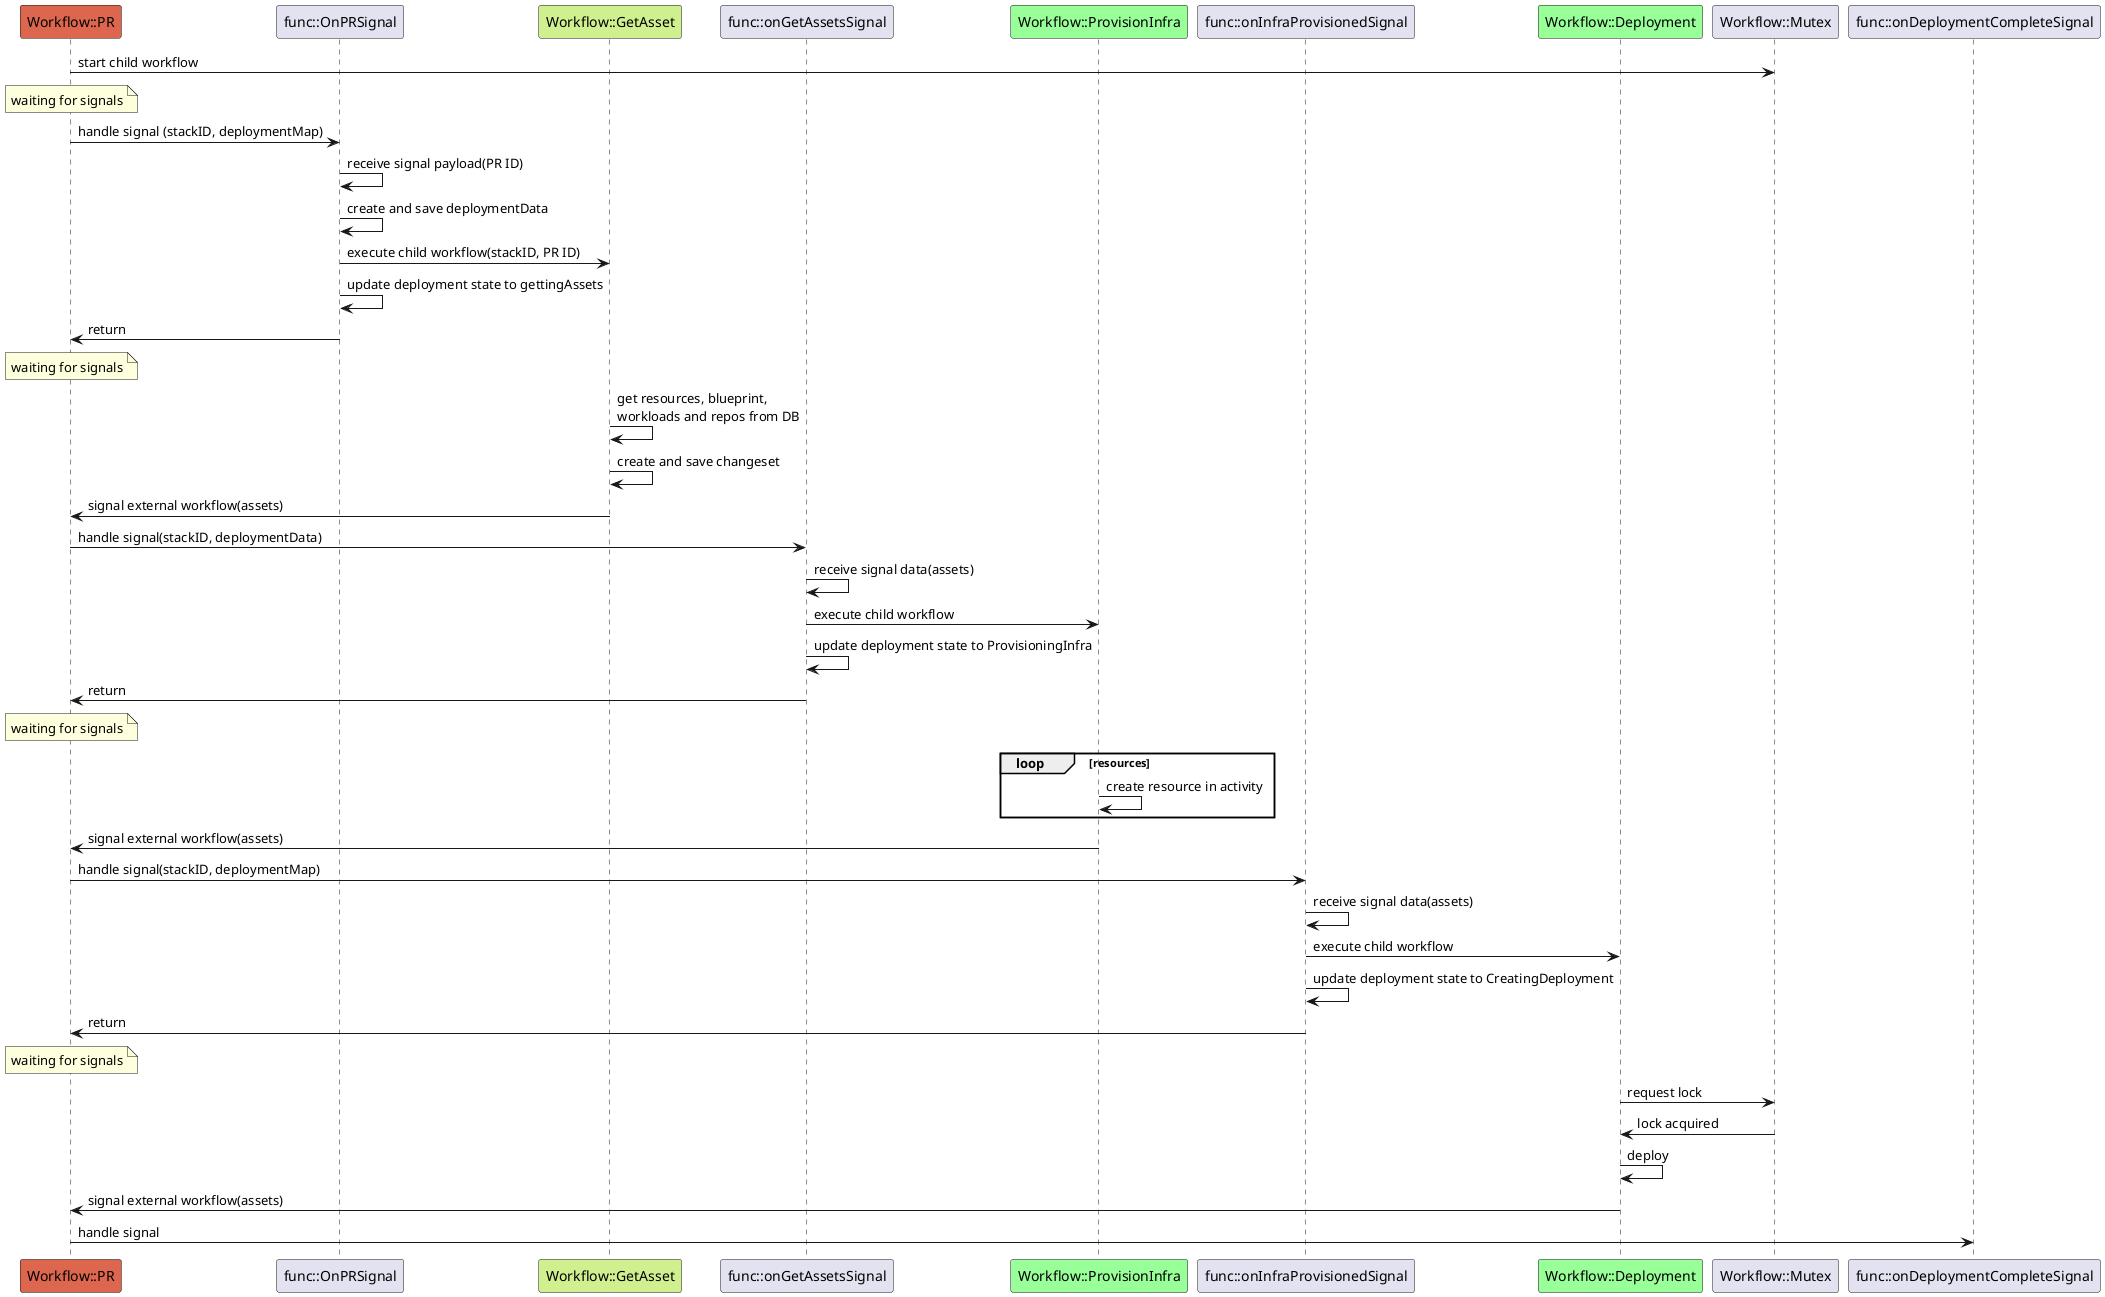 @startuml GitOps

participant "Workflow::PR" as pr #DC674E
participant "func::OnPRSignal" as spr
participant "Workflow::GetAsset" as ga #D0F090
participant "func::onGetAssetsSignal" as sga
participant "Workflow::ProvisionInfra" as pi #99FF99
participant "func::onInfraProvisionedSignal" as sip
participant "Workflow::Deployment" as d #99FF99
participant "Workflow::Mutex" as mw
participant "func::onDeploymentCompleteSignal" as sdc


pr -> mw: start child workflow
note over pr: waiting for signals

pr-> spr: handle signal (stackID, deploymentMap)
spr->spr: receive signal payload(PR ID)
spr->spr: create and save deploymentData
spr->ga: execute child workflow(stackID, PR ID)
spr->spr: update deployment state to gettingAssets
spr -> pr: return
note over pr: waiting for signals

ga-> ga: get resources, blueprint, \nworkloads and repos from DB
ga->ga: create and save changeset
ga->pr: signal external workflow(assets)

pr->sga: handle signal(stackID, deploymentData)
sga->sga: receive signal data(assets)
sga->pi: execute child workflow
sga->sga: update deployment state to ProvisioningInfra
sga->pr :return
note over pr: waiting for signals

loop resources 
    pi -> pi: create resource in activity
    end
pi->pr: signal external workflow(assets)

pr->sip: handle signal(stackID, deploymentMap)
sip-> sip: receive signal data(assets)
sip->d: execute child workflow
sip->sip: update deployment state to CreatingDeployment
sip->pr: return
note over pr: waiting for signals

d-> mw: request lock
mw->d: lock acquired
d->d: deploy
d->pr: signal external workflow(assets)

pr->sdc: handle signal








@enduml

